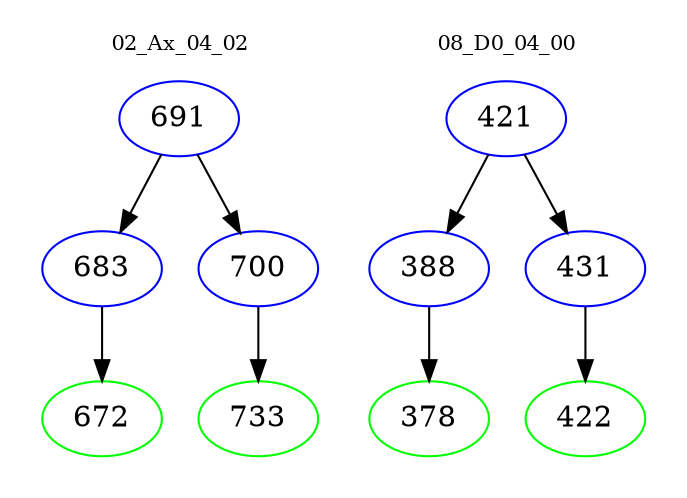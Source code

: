 digraph{
subgraph cluster_0 {
color = white
label = "02_Ax_04_02";
fontsize=10;
T0_691 [label="691", color="blue"]
T0_691 -> T0_683 [color="black"]
T0_683 [label="683", color="blue"]
T0_683 -> T0_672 [color="black"]
T0_672 [label="672", color="green"]
T0_691 -> T0_700 [color="black"]
T0_700 [label="700", color="blue"]
T0_700 -> T0_733 [color="black"]
T0_733 [label="733", color="green"]
}
subgraph cluster_1 {
color = white
label = "08_D0_04_00";
fontsize=10;
T1_421 [label="421", color="blue"]
T1_421 -> T1_388 [color="black"]
T1_388 [label="388", color="blue"]
T1_388 -> T1_378 [color="black"]
T1_378 [label="378", color="green"]
T1_421 -> T1_431 [color="black"]
T1_431 [label="431", color="blue"]
T1_431 -> T1_422 [color="black"]
T1_422 [label="422", color="green"]
}
}
